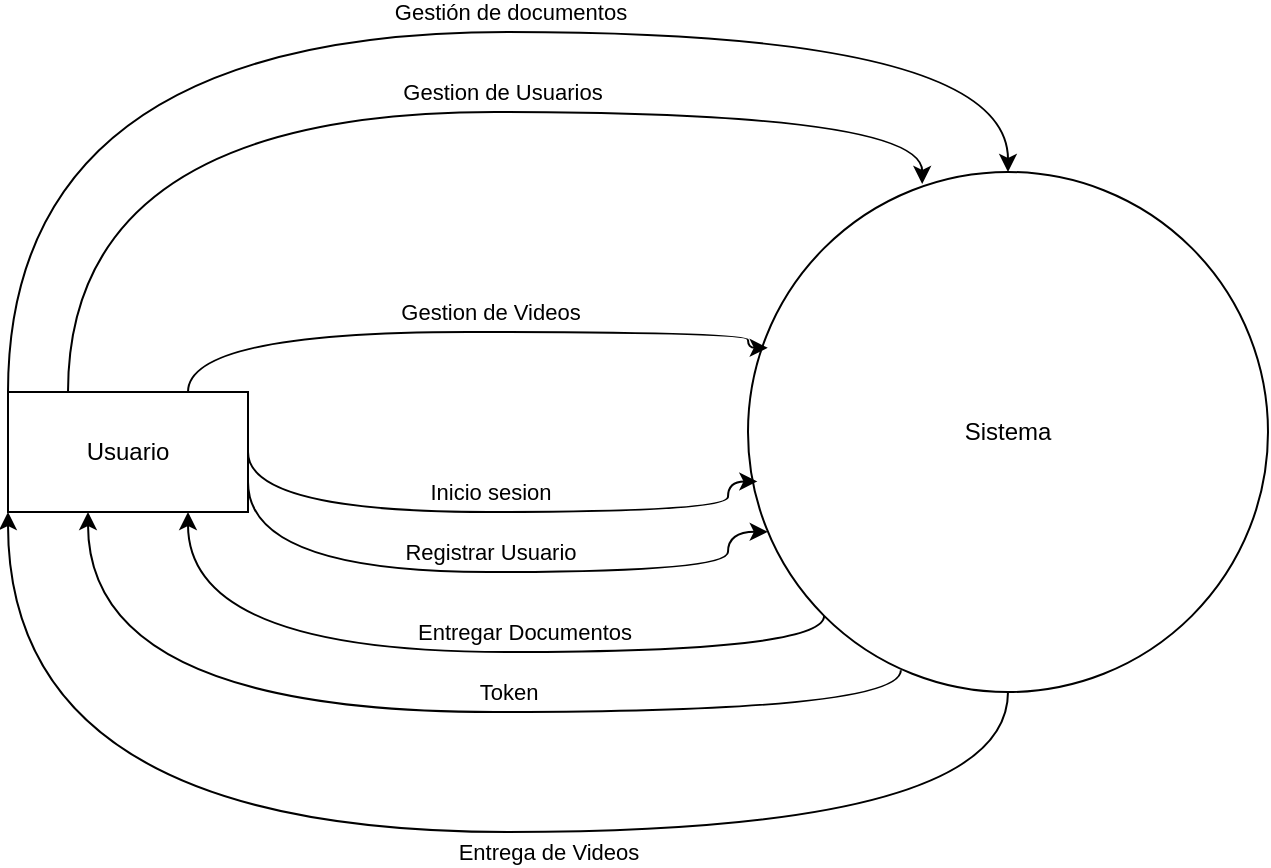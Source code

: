 <mxfile version="23.1.1" type="device" pages="7">
  <diagram id="gfvRpNNqKpEoUPpv6p3L" name="DFD Contexto">
    <mxGraphModel dx="838" dy="438" grid="1" gridSize="10" guides="1" tooltips="1" connect="1" arrows="1" fold="1" page="1" pageScale="1" pageWidth="827" pageHeight="1169" math="0" shadow="0">
      <root>
        <mxCell id="0" />
        <mxCell id="1" parent="0" />
        <mxCell id="VUdHVL7eCYSjOaFZHe9a-21" style="edgeStyle=orthogonalEdgeStyle;rounded=0;orthogonalLoop=1;jettySize=auto;html=1;exitX=0;exitY=1;exitDx=0;exitDy=0;entryX=0.75;entryY=1;entryDx=0;entryDy=0;curved=1;" edge="1" parent="1" source="VUdHVL7eCYSjOaFZHe9a-1" target="VUdHVL7eCYSjOaFZHe9a-2">
          <mxGeometry relative="1" as="geometry">
            <Array as="points">
              <mxPoint x="528" y="350" />
              <mxPoint x="210" y="350" />
            </Array>
          </mxGeometry>
        </mxCell>
        <mxCell id="VUdHVL7eCYSjOaFZHe9a-23" value="Entregar Documentos" style="edgeLabel;html=1;align=center;verticalAlign=middle;resizable=0;points=[];" vertex="1" connectable="0" parent="VUdHVL7eCYSjOaFZHe9a-21">
          <mxGeometry x="-0.173" y="-2" relative="1" as="geometry">
            <mxPoint y="-8" as="offset" />
          </mxGeometry>
        </mxCell>
        <mxCell id="uFGiPKk6KF2XWTelFvUz-1" style="edgeStyle=orthogonalEdgeStyle;rounded=0;orthogonalLoop=1;jettySize=auto;html=1;exitX=0.5;exitY=1;exitDx=0;exitDy=0;entryX=0;entryY=1;entryDx=0;entryDy=0;curved=1;" edge="1" parent="1" source="VUdHVL7eCYSjOaFZHe9a-1" target="VUdHVL7eCYSjOaFZHe9a-2">
          <mxGeometry relative="1" as="geometry">
            <Array as="points">
              <mxPoint x="620" y="440" />
              <mxPoint x="120" y="440" />
            </Array>
          </mxGeometry>
        </mxCell>
        <mxCell id="uFGiPKk6KF2XWTelFvUz-2" value="Entrega de Videos" style="edgeLabel;html=1;align=center;verticalAlign=middle;resizable=0;points=[];" vertex="1" connectable="0" parent="uFGiPKk6KF2XWTelFvUz-1">
          <mxGeometry x="-0.151" y="-1" relative="1" as="geometry">
            <mxPoint x="10" y="11" as="offset" />
          </mxGeometry>
        </mxCell>
        <mxCell id="VUdHVL7eCYSjOaFZHe9a-1" value="Sistema" style="ellipse;whiteSpace=wrap;html=1;aspect=fixed;" vertex="1" parent="1">
          <mxGeometry x="490" y="110" width="260" height="260" as="geometry" />
        </mxCell>
        <mxCell id="VUdHVL7eCYSjOaFZHe9a-7" style="edgeStyle=orthogonalEdgeStyle;rounded=0;orthogonalLoop=1;jettySize=auto;html=1;exitX=0;exitY=0;exitDx=0;exitDy=0;entryX=0.5;entryY=0;entryDx=0;entryDy=0;curved=1;" edge="1" parent="1" source="VUdHVL7eCYSjOaFZHe9a-2" target="VUdHVL7eCYSjOaFZHe9a-1">
          <mxGeometry relative="1" as="geometry">
            <Array as="points">
              <mxPoint x="120" y="40" />
              <mxPoint x="620" y="40" />
            </Array>
          </mxGeometry>
        </mxCell>
        <mxCell id="VUdHVL7eCYSjOaFZHe9a-12" value="Gestión de documentos" style="edgeLabel;html=1;align=center;verticalAlign=middle;resizable=0;points=[];" vertex="1" connectable="0" parent="VUdHVL7eCYSjOaFZHe9a-7">
          <mxGeometry x="0.088" relative="1" as="geometry">
            <mxPoint x="23" y="-10" as="offset" />
          </mxGeometry>
        </mxCell>
        <mxCell id="VUdHVL7eCYSjOaFZHe9a-2" value="Usuario" style="rounded=0;whiteSpace=wrap;html=1;" vertex="1" parent="1">
          <mxGeometry x="120" y="220" width="120" height="60" as="geometry" />
        </mxCell>
        <mxCell id="VUdHVL7eCYSjOaFZHe9a-5" style="edgeStyle=orthogonalEdgeStyle;rounded=0;orthogonalLoop=1;jettySize=auto;html=1;exitX=0.75;exitY=0;exitDx=0;exitDy=0;entryX=0.038;entryY=0.338;entryDx=0;entryDy=0;entryPerimeter=0;curved=1;" edge="1" parent="1" source="VUdHVL7eCYSjOaFZHe9a-2" target="VUdHVL7eCYSjOaFZHe9a-1">
          <mxGeometry relative="1" as="geometry">
            <Array as="points">
              <mxPoint x="210" y="190" />
              <mxPoint x="490" y="190" />
              <mxPoint x="490" y="198" />
            </Array>
          </mxGeometry>
        </mxCell>
        <mxCell id="VUdHVL7eCYSjOaFZHe9a-15" value="Gestion de Videos" style="edgeLabel;html=1;align=center;verticalAlign=middle;resizable=0;points=[];" vertex="1" connectable="0" parent="VUdHVL7eCYSjOaFZHe9a-5">
          <mxGeometry x="0.105" y="-4" relative="1" as="geometry">
            <mxPoint y="-14" as="offset" />
          </mxGeometry>
        </mxCell>
        <mxCell id="VUdHVL7eCYSjOaFZHe9a-6" style="edgeStyle=orthogonalEdgeStyle;rounded=0;orthogonalLoop=1;jettySize=auto;html=1;exitX=0.25;exitY=0;exitDx=0;exitDy=0;entryX=0.335;entryY=0.023;entryDx=0;entryDy=0;entryPerimeter=0;curved=1;" edge="1" parent="1" source="VUdHVL7eCYSjOaFZHe9a-2" target="VUdHVL7eCYSjOaFZHe9a-1">
          <mxGeometry relative="1" as="geometry">
            <Array as="points">
              <mxPoint x="150" y="80" />
              <mxPoint x="577" y="80" />
            </Array>
          </mxGeometry>
        </mxCell>
        <mxCell id="VUdHVL7eCYSjOaFZHe9a-13" value="Gestion de Usuarios" style="edgeLabel;html=1;align=center;verticalAlign=middle;resizable=0;points=[];" vertex="1" connectable="0" parent="VUdHVL7eCYSjOaFZHe9a-6">
          <mxGeometry x="0.184" relative="1" as="geometry">
            <mxPoint y="-10" as="offset" />
          </mxGeometry>
        </mxCell>
        <mxCell id="VUdHVL7eCYSjOaFZHe9a-10" style="edgeStyle=orthogonalEdgeStyle;rounded=0;orthogonalLoop=1;jettySize=auto;html=1;exitX=1;exitY=0.5;exitDx=0;exitDy=0;entryX=0.018;entryY=0.595;entryDx=0;entryDy=0;entryPerimeter=0;curved=1;" edge="1" parent="1" source="VUdHVL7eCYSjOaFZHe9a-2" target="VUdHVL7eCYSjOaFZHe9a-1">
          <mxGeometry relative="1" as="geometry">
            <Array as="points">
              <mxPoint x="240" y="280" />
              <mxPoint x="480" y="280" />
              <mxPoint x="480" y="265" />
            </Array>
          </mxGeometry>
        </mxCell>
        <mxCell id="VUdHVL7eCYSjOaFZHe9a-17" value="Inicio sesion" style="edgeLabel;html=1;align=center;verticalAlign=middle;resizable=0;points=[];" vertex="1" connectable="0" parent="VUdHVL7eCYSjOaFZHe9a-10">
          <mxGeometry x="0.002" y="-3" relative="1" as="geometry">
            <mxPoint y="-13" as="offset" />
          </mxGeometry>
        </mxCell>
        <mxCell id="VUdHVL7eCYSjOaFZHe9a-11" style="edgeStyle=orthogonalEdgeStyle;rounded=0;orthogonalLoop=1;jettySize=auto;html=1;exitX=1;exitY=0.75;exitDx=0;exitDy=0;entryX=0.038;entryY=0.692;entryDx=0;entryDy=0;entryPerimeter=0;curved=1;" edge="1" parent="1" source="VUdHVL7eCYSjOaFZHe9a-2" target="VUdHVL7eCYSjOaFZHe9a-1">
          <mxGeometry relative="1" as="geometry">
            <Array as="points">
              <mxPoint x="240" y="310" />
              <mxPoint x="480" y="310" />
              <mxPoint x="480" y="290" />
            </Array>
          </mxGeometry>
        </mxCell>
        <mxCell id="VUdHVL7eCYSjOaFZHe9a-18" value="Registrar Usuario" style="edgeLabel;html=1;align=center;verticalAlign=middle;resizable=0;points=[];" vertex="1" connectable="0" parent="VUdHVL7eCYSjOaFZHe9a-11">
          <mxGeometry x="0.095" y="2" relative="1" as="geometry">
            <mxPoint x="-12" y="-8" as="offset" />
          </mxGeometry>
        </mxCell>
        <mxCell id="gXGvTUsJRqXRaIwjtMnc-1" style="edgeStyle=orthogonalEdgeStyle;rounded=0;orthogonalLoop=1;jettySize=auto;html=1;entryX=0.294;entryY=0.958;entryDx=0;entryDy=0;entryPerimeter=0;endArrow=none;endFill=0;curved=1;startArrow=classic;startFill=1;" edge="1" parent="1" source="VUdHVL7eCYSjOaFZHe9a-2" target="VUdHVL7eCYSjOaFZHe9a-1">
          <mxGeometry relative="1" as="geometry">
            <Array as="points">
              <mxPoint x="160" y="380" />
              <mxPoint x="566" y="380" />
            </Array>
          </mxGeometry>
        </mxCell>
        <mxCell id="gXGvTUsJRqXRaIwjtMnc-2" value="Token" style="edgeLabel;html=1;align=center;verticalAlign=middle;resizable=0;points=[];" vertex="1" connectable="0" parent="gXGvTUsJRqXRaIwjtMnc-1">
          <mxGeometry x="0.111" relative="1" as="geometry">
            <mxPoint x="17" y="-10" as="offset" />
          </mxGeometry>
        </mxCell>
      </root>
    </mxGraphModel>
  </diagram>
  <diagram name="Nivel 1" id="QsxJCXyQDLO-XXaSl1T5">
    <mxGraphModel dx="880" dy="1629" grid="1" gridSize="10" guides="1" tooltips="1" connect="1" arrows="1" fold="1" page="1" pageScale="1" pageWidth="827" pageHeight="1169" math="0" shadow="0">
      <root>
        <mxCell id="0" />
        <mxCell id="1" parent="0" />
        <mxCell id="-31QiWtkZ-d68Zm3Jk4v-1" value="1&lt;br&gt;Inicio Sesion" style="ellipse;whiteSpace=wrap;html=1;aspect=fixed;" vertex="1" parent="1">
          <mxGeometry x="260" y="-440" width="80" height="80" as="geometry" />
        </mxCell>
        <mxCell id="-31QiWtkZ-d68Zm3Jk4v-2" value="2&lt;br&gt;Registro" style="ellipse;whiteSpace=wrap;html=1;aspect=fixed;" vertex="1" parent="1">
          <mxGeometry x="260" y="-330" width="80" height="80" as="geometry" />
        </mxCell>
        <mxCell id="-31QiWtkZ-d68Zm3Jk4v-5" value="3&lt;br&gt;Gestión de Usuario" style="ellipse;whiteSpace=wrap;html=1;aspect=fixed;" vertex="1" parent="1">
          <mxGeometry x="560" y="-450" width="80" height="80" as="geometry" />
        </mxCell>
        <mxCell id="dy6lu4jCA6GnXcs1gmxg-1" value="4&lt;br&gt;Gestion de Documentos" style="ellipse;whiteSpace=wrap;html=1;aspect=fixed;" vertex="1" parent="1">
          <mxGeometry x="560" y="-340" width="80" height="80" as="geometry" />
        </mxCell>
        <mxCell id="dy6lu4jCA6GnXcs1gmxg-2" value="5&lt;br&gt;Gestión de Videos" style="ellipse;whiteSpace=wrap;html=1;aspect=fixed;" vertex="1" parent="1">
          <mxGeometry x="560" y="-220" width="80" height="80" as="geometry" />
        </mxCell>
        <mxCell id="kbTgPALm01EQsmsyO1KB-2" value="" style="endArrow=classic;html=1;rounded=0;" edge="1" parent="1">
          <mxGeometry width="50" height="50" relative="1" as="geometry">
            <mxPoint x="480" y="-410" as="sourcePoint" />
            <mxPoint x="560" y="-410" as="targetPoint" />
          </mxGeometry>
        </mxCell>
        <mxCell id="YszfrF7lHmZT1SVEbmhe-4" value="Token" style="edgeLabel;html=1;align=center;verticalAlign=middle;resizable=0;points=[];" vertex="1" connectable="0" parent="kbTgPALm01EQsmsyO1KB-2">
          <mxGeometry x="-0.425" relative="1" as="geometry">
            <mxPoint x="17" y="-10" as="offset" />
          </mxGeometry>
        </mxCell>
        <mxCell id="1bizFWe_RQqN-boknyeH-1" value="" style="endArrow=classic;html=1;rounded=0;" edge="1" parent="1">
          <mxGeometry width="50" height="50" relative="1" as="geometry">
            <mxPoint x="180" y="-400.5" as="sourcePoint" />
            <mxPoint x="260" y="-400.5" as="targetPoint" />
          </mxGeometry>
        </mxCell>
        <mxCell id="YszfrF7lHmZT1SVEbmhe-1" value="Credenciales" style="edgeLabel;html=1;align=center;verticalAlign=middle;resizable=0;points=[];" vertex="1" connectable="0" parent="1bizFWe_RQqN-boknyeH-1">
          <mxGeometry x="-0.35" y="-4" relative="1" as="geometry">
            <mxPoint x="14" y="-13" as="offset" />
          </mxGeometry>
        </mxCell>
        <mxCell id="1bizFWe_RQqN-boknyeH-2" value="" style="endArrow=classic;html=1;rounded=0;" edge="1" parent="1">
          <mxGeometry width="50" height="50" relative="1" as="geometry">
            <mxPoint x="180" y="-290.5" as="sourcePoint" />
            <mxPoint x="260" y="-290.5" as="targetPoint" />
          </mxGeometry>
        </mxCell>
        <mxCell id="YszfrF7lHmZT1SVEbmhe-3" value="Token" style="edgeLabel;html=1;align=center;verticalAlign=middle;resizable=0;points=[];" vertex="1" connectable="0" parent="1bizFWe_RQqN-boknyeH-2">
          <mxGeometry x="-0.15" y="-4" relative="1" as="geometry">
            <mxPoint x="6" y="-13" as="offset" />
          </mxGeometry>
        </mxCell>
        <mxCell id="1bizFWe_RQqN-boknyeH-3" value="" style="endArrow=classic;html=1;rounded=0;" edge="1" parent="1">
          <mxGeometry width="50" height="50" relative="1" as="geometry">
            <mxPoint x="340" y="-400.5" as="sourcePoint" />
            <mxPoint x="420" y="-400.5" as="targetPoint" />
          </mxGeometry>
        </mxCell>
        <mxCell id="YszfrF7lHmZT1SVEbmhe-2" value="Token" style="edgeLabel;html=1;align=center;verticalAlign=middle;resizable=0;points=[];" vertex="1" connectable="0" parent="1bizFWe_RQqN-boknyeH-3">
          <mxGeometry x="-0.025" y="4" relative="1" as="geometry">
            <mxPoint x="-9" y="-5" as="offset" />
          </mxGeometry>
        </mxCell>
        <mxCell id="1bizFWe_RQqN-boknyeH-4" value="" style="endArrow=classic;html=1;rounded=0;" edge="1" parent="1">
          <mxGeometry width="50" height="50" relative="1" as="geometry">
            <mxPoint x="640" y="-180.5" as="sourcePoint" />
            <mxPoint x="720" y="-180.5" as="targetPoint" />
          </mxGeometry>
        </mxCell>
        <mxCell id="k6pGlpwKPokE3DVFMuzr-4" value="Video" style="edgeLabel;html=1;align=center;verticalAlign=middle;resizable=0;points=[];" vertex="1" connectable="0" parent="1bizFWe_RQqN-boknyeH-4">
          <mxGeometry x="-0.025" y="3" relative="1" as="geometry">
            <mxPoint y="-6" as="offset" />
          </mxGeometry>
        </mxCell>
        <mxCell id="1bizFWe_RQqN-boknyeH-5" value="" style="endArrow=classic;html=1;rounded=0;" edge="1" parent="1">
          <mxGeometry width="50" height="50" relative="1" as="geometry">
            <mxPoint x="480" y="-300.5" as="sourcePoint" />
            <mxPoint x="560" y="-300.5" as="targetPoint" />
          </mxGeometry>
        </mxCell>
        <mxCell id="k6pGlpwKPokE3DVFMuzr-2" value="Token" style="edgeLabel;html=1;align=center;verticalAlign=middle;resizable=0;points=[];" vertex="1" connectable="0" parent="1bizFWe_RQqN-boknyeH-5">
          <mxGeometry x="-0.05" y="1" relative="1" as="geometry">
            <mxPoint x="12" y="-8" as="offset" />
          </mxGeometry>
        </mxCell>
        <mxCell id="1bizFWe_RQqN-boknyeH-6" value="" style="endArrow=classic;html=1;rounded=0;" edge="1" parent="1">
          <mxGeometry width="50" height="50" relative="1" as="geometry">
            <mxPoint x="640" y="-300.5" as="sourcePoint" />
            <mxPoint x="720" y="-300.5" as="targetPoint" />
          </mxGeometry>
        </mxCell>
        <mxCell id="k6pGlpwKPokE3DVFMuzr-1" value="Documento" style="edgeLabel;html=1;align=center;verticalAlign=middle;resizable=0;points=[];" vertex="1" connectable="0" parent="1bizFWe_RQqN-boknyeH-6">
          <mxGeometry x="0.075" y="2" relative="1" as="geometry">
            <mxPoint x="-13" y="-7" as="offset" />
          </mxGeometry>
        </mxCell>
        <mxCell id="1bizFWe_RQqN-boknyeH-7" value="" style="endArrow=classic;html=1;rounded=0;" edge="1" parent="1">
          <mxGeometry width="50" height="50" relative="1" as="geometry">
            <mxPoint x="480" y="-180.5" as="sourcePoint" />
            <mxPoint x="560" y="-180.5" as="targetPoint" />
          </mxGeometry>
        </mxCell>
        <mxCell id="k6pGlpwKPokE3DVFMuzr-3" value="Token" style="edgeLabel;html=1;align=center;verticalAlign=middle;resizable=0;points=[];" vertex="1" connectable="0" parent="1bizFWe_RQqN-boknyeH-7">
          <mxGeometry x="-0.025" y="-4" relative="1" as="geometry">
            <mxPoint y="-13" as="offset" />
          </mxGeometry>
        </mxCell>
      </root>
    </mxGraphModel>
  </diagram>
  <diagram id="vq0rlo-3QMxyem2iNrEH" name="Nivel 2 Inicio de sesion">
    <mxGraphModel dx="880" dy="460" grid="1" gridSize="10" guides="1" tooltips="1" connect="1" arrows="1" fold="1" page="1" pageScale="1" pageWidth="827" pageHeight="1169" math="0" shadow="0">
      <root>
        <mxCell id="0" />
        <mxCell id="1" parent="0" />
        <mxCell id="4oKLL1NqWJiivFE0fkYg-4" style="edgeStyle=entityRelationEdgeStyle;rounded=0;orthogonalLoop=1;jettySize=auto;html=1;exitX=1;exitY=0.5;exitDx=0;exitDy=0;" edge="1" parent="1" source="4oKLL1NqWJiivFE0fkYg-1" target="4oKLL1NqWJiivFE0fkYg-2">
          <mxGeometry relative="1" as="geometry" />
        </mxCell>
        <mxCell id="qNQ-7Bjq-Vl5UrtKh8L8-3" value="Credenciales" style="edgeLabel;html=1;align=center;verticalAlign=middle;resizable=0;points=[];" vertex="1" connectable="0" parent="4oKLL1NqWJiivFE0fkYg-4">
          <mxGeometry x="-0.057" y="-2" relative="1" as="geometry">
            <mxPoint x="4" y="-12" as="offset" />
          </mxGeometry>
        </mxCell>
        <mxCell id="qNQ-7Bjq-Vl5UrtKh8L8-1" style="edgeStyle=orthogonalEdgeStyle;rounded=0;orthogonalLoop=1;jettySize=auto;html=1;exitX=0;exitY=0.5;exitDx=0;exitDy=0;curved=1;startArrow=classic;startFill=1;endArrow=none;endFill=0;" edge="1" parent="1" source="4oKLL1NqWJiivFE0fkYg-1">
          <mxGeometry relative="1" as="geometry">
            <mxPoint x="40" y="130" as="targetPoint" />
          </mxGeometry>
        </mxCell>
        <mxCell id="qNQ-7Bjq-Vl5UrtKh8L8-2" value="Credenciales" style="edgeLabel;html=1;align=center;verticalAlign=middle;resizable=0;points=[];" vertex="1" connectable="0" parent="qNQ-7Bjq-Vl5UrtKh8L8-1">
          <mxGeometry x="-0.24" y="-6" relative="1" as="geometry">
            <mxPoint x="-7" y="16" as="offset" />
          </mxGeometry>
        </mxCell>
        <mxCell id="4oKLL1NqWJiivFE0fkYg-1" value="1.1&lt;br&gt;Validación de datos" style="ellipse;whiteSpace=wrap;html=1;aspect=fixed;" vertex="1" parent="1">
          <mxGeometry x="130" y="140" width="80" height="80" as="geometry" />
        </mxCell>
        <mxCell id="4oKLL1NqWJiivFE0fkYg-7" style="edgeStyle=orthogonalEdgeStyle;rounded=0;orthogonalLoop=1;jettySize=auto;html=1;exitX=1;exitY=0.5;exitDx=0;exitDy=0;" edge="1" parent="1" source="4oKLL1NqWJiivFE0fkYg-2" target="4oKLL1NqWJiivFE0fkYg-3">
          <mxGeometry relative="1" as="geometry" />
        </mxCell>
        <mxCell id="Ijn_JZbvdXBf6zitRrvQ-1" value="Usuario" style="edgeLabel;html=1;align=center;verticalAlign=middle;resizable=0;points=[];" vertex="1" connectable="0" parent="4oKLL1NqWJiivFE0fkYg-7">
          <mxGeometry x="0.14" y="-1" relative="1" as="geometry">
            <mxPoint x="-17" y="-11" as="offset" />
          </mxGeometry>
        </mxCell>
        <mxCell id="4oKLL1NqWJiivFE0fkYg-2" value="1.2&lt;br&gt;Se valida Usuario" style="ellipse;whiteSpace=wrap;html=1;aspect=fixed;" vertex="1" parent="1">
          <mxGeometry x="350" y="140" width="80" height="80" as="geometry" />
        </mxCell>
        <mxCell id="4oKLL1NqWJiivFE0fkYg-8" style="edgeStyle=orthogonalEdgeStyle;rounded=0;orthogonalLoop=1;jettySize=auto;html=1;exitX=1;exitY=0.5;exitDx=0;exitDy=0;curved=1;" edge="1" parent="1" source="4oKLL1NqWJiivFE0fkYg-3">
          <mxGeometry relative="1" as="geometry">
            <mxPoint x="740" y="40" as="targetPoint" />
          </mxGeometry>
        </mxCell>
        <mxCell id="qNQ-7Bjq-Vl5UrtKh8L8-5" value="Token" style="edgeLabel;html=1;align=center;verticalAlign=middle;resizable=0;points=[];" vertex="1" connectable="0" parent="4oKLL1NqWJiivFE0fkYg-8">
          <mxGeometry x="-0.335" y="28" relative="1" as="geometry">
            <mxPoint x="-10" y="-12" as="offset" />
          </mxGeometry>
        </mxCell>
        <mxCell id="4oKLL1NqWJiivFE0fkYg-3" value="1.3&lt;br&gt;Se crea Token" style="ellipse;whiteSpace=wrap;html=1;aspect=fixed;" vertex="1" parent="1">
          <mxGeometry x="530" y="140" width="80" height="80" as="geometry" />
        </mxCell>
        <mxCell id="4oKLL1NqWJiivFE0fkYg-6" style="edgeStyle=orthogonalEdgeStyle;rounded=0;orthogonalLoop=1;jettySize=auto;html=1;exitX=0.5;exitY=0;exitDx=0;exitDy=0;entryX=0.5;entryY=1;entryDx=0;entryDy=0;" edge="1" parent="1" source="4oKLL1NqWJiivFE0fkYg-5" target="4oKLL1NqWJiivFE0fkYg-2">
          <mxGeometry relative="1" as="geometry" />
        </mxCell>
        <mxCell id="qNQ-7Bjq-Vl5UrtKh8L8-4" value="Usuario" style="edgeLabel;html=1;align=center;verticalAlign=middle;resizable=0;points=[];" vertex="1" connectable="0" parent="4oKLL1NqWJiivFE0fkYg-6">
          <mxGeometry x="-0.283" y="-5" relative="1" as="geometry">
            <mxPoint x="-25" as="offset" />
          </mxGeometry>
        </mxCell>
        <mxCell id="4oKLL1NqWJiivFE0fkYg-5" value="Usuarios" style="shape=partialRectangle;whiteSpace=wrap;html=1;left=0;right=0;fillColor=none;" vertex="1" parent="1">
          <mxGeometry x="330" y="340" width="120" height="60" as="geometry" />
        </mxCell>
      </root>
    </mxGraphModel>
  </diagram>
  <diagram id="RqNsHYBxlF1tR5Z5aBbs" name="Nivel 2 Registro">
    <mxGraphModel dx="880" dy="460" grid="1" gridSize="10" guides="1" tooltips="1" connect="1" arrows="1" fold="1" page="1" pageScale="1" pageWidth="827" pageHeight="1169" math="0" shadow="0">
      <root>
        <mxCell id="0" />
        <mxCell id="1" parent="0" />
        <mxCell id="Kx2I6GooXPeIGvlHRR9i-5" style="edgeStyle=orthogonalEdgeStyle;rounded=0;orthogonalLoop=1;jettySize=auto;html=1;exitX=1;exitY=0.5;exitDx=0;exitDy=0;" edge="1" parent="1" source="Kx2I6GooXPeIGvlHRR9i-1" target="Kx2I6GooXPeIGvlHRR9i-3">
          <mxGeometry relative="1" as="geometry" />
        </mxCell>
        <mxCell id="Yiab5TfhHiY9-Q4foFZy-2" value="Token" style="edgeLabel;html=1;align=center;verticalAlign=middle;resizable=0;points=[];" vertex="1" connectable="0" parent="Kx2I6GooXPeIGvlHRR9i-5">
          <mxGeometry y="-1" relative="1" as="geometry">
            <mxPoint x="-15" y="-11" as="offset" />
          </mxGeometry>
        </mxCell>
        <mxCell id="XZcLSmgChjhqy7gpH03o-1" style="edgeStyle=orthogonalEdgeStyle;rounded=0;orthogonalLoop=1;jettySize=auto;html=1;exitX=0;exitY=0.5;exitDx=0;exitDy=0;startArrow=classic;startFill=1;endArrow=none;endFill=0;curved=1;" edge="1" parent="1" source="Kx2I6GooXPeIGvlHRR9i-1">
          <mxGeometry relative="1" as="geometry">
            <mxPoint x="40" y="120" as="targetPoint" />
          </mxGeometry>
        </mxCell>
        <mxCell id="Yiab5TfhHiY9-Q4foFZy-1" value="Token" style="edgeLabel;html=1;align=center;verticalAlign=middle;resizable=0;points=[];" vertex="1" connectable="0" parent="XZcLSmgChjhqy7gpH03o-1">
          <mxGeometry x="-0.297" y="-14" relative="1" as="geometry">
            <mxPoint x="9" y="-16" as="offset" />
          </mxGeometry>
        </mxCell>
        <mxCell id="Kx2I6GooXPeIGvlHRR9i-1" value="2.1&lt;br&gt;&amp;nbsp;comprobación Permisos" style="ellipse;whiteSpace=wrap;html=1;aspect=fixed;" vertex="1" parent="1">
          <mxGeometry x="110" y="150" width="80" height="80" as="geometry" />
        </mxCell>
        <mxCell id="4jgfl0PbbkYhSSiF_1Yz-5" style="edgeStyle=orthogonalEdgeStyle;rounded=0;orthogonalLoop=1;jettySize=auto;html=1;exitX=0.5;exitY=1;exitDx=0;exitDy=0;" edge="1" parent="1" source="Kx2I6GooXPeIGvlHRR9i-2" target="4jgfl0PbbkYhSSiF_1Yz-3">
          <mxGeometry relative="1" as="geometry" />
        </mxCell>
        <mxCell id="Kx2I6GooXPeIGvlHRR9i-2" value="2.3&lt;br&gt;Guarda&lt;br&gt;en BD" style="ellipse;whiteSpace=wrap;html=1;aspect=fixed;" vertex="1" parent="1">
          <mxGeometry x="530" y="150" width="80" height="80" as="geometry" />
        </mxCell>
        <mxCell id="4jgfl0PbbkYhSSiF_1Yz-1" style="edgeStyle=orthogonalEdgeStyle;rounded=0;orthogonalLoop=1;jettySize=auto;html=1;exitX=1;exitY=0.5;exitDx=0;exitDy=0;" edge="1" parent="1" source="Kx2I6GooXPeIGvlHRR9i-3" target="Kx2I6GooXPeIGvlHRR9i-2">
          <mxGeometry relative="1" as="geometry">
            <mxPoint x="460" y="190" as="sourcePoint" />
          </mxGeometry>
        </mxCell>
        <mxCell id="yZTKOtdpPZBzVQSR2itm-1" value="Nuevo Usuario" style="edgeLabel;html=1;align=center;verticalAlign=middle;resizable=0;points=[];" vertex="1" connectable="0" parent="4jgfl0PbbkYhSSiF_1Yz-1">
          <mxGeometry x="-0.171" y="2" relative="1" as="geometry">
            <mxPoint x="88" y="102" as="offset" />
          </mxGeometry>
        </mxCell>
        <mxCell id="Kx2I6GooXPeIGvlHRR9i-3" value="2.2&lt;br&gt;ingreso de datos validos" style="ellipse;whiteSpace=wrap;html=1;aspect=fixed;" vertex="1" parent="1">
          <mxGeometry x="300" y="150" width="80" height="80" as="geometry" />
        </mxCell>
        <mxCell id="4jgfl0PbbkYhSSiF_1Yz-3" value="Usuarios" style="shape=partialRectangle;whiteSpace=wrap;html=1;left=0;right=0;fillColor=none;" vertex="1" parent="1">
          <mxGeometry x="510" y="350" width="120" height="60" as="geometry" />
        </mxCell>
        <mxCell id="yZTKOtdpPZBzVQSR2itm-2" value="Nuevo Usuario" style="edgeLabel;html=1;align=center;verticalAlign=middle;resizable=0;points=[];" vertex="1" connectable="0" parent="1">
          <mxGeometry x="452" y="180" as="geometry" />
        </mxCell>
      </root>
    </mxGraphModel>
  </diagram>
  <diagram id="OiPS37eXlkEL4v7zCGdh" name="Nivel 2 Gestión de usuarios">
    <mxGraphModel dx="880" dy="460" grid="1" gridSize="10" guides="1" tooltips="1" connect="1" arrows="1" fold="1" page="1" pageScale="1" pageWidth="827" pageHeight="1169" math="0" shadow="0">
      <root>
        <mxCell id="0" />
        <mxCell id="1" parent="0" />
        <mxCell id="C9cERzfnm4dXFmix2cZz-1" style="edgeStyle=orthogonalEdgeStyle;rounded=0;orthogonalLoop=1;jettySize=auto;html=1;exitX=0.75;exitY=1;exitDx=0;exitDy=0;entryX=1;entryY=0.5;entryDx=0;entryDy=0;curved=1;" edge="1" parent="1" source="S3pWAqsm1U3a6MTpRphp-1" target="m0fYZ5XPsf5S1JDH53l2-1">
          <mxGeometry relative="1" as="geometry" />
        </mxCell>
        <mxCell id="S3pWAqsm1U3a6MTpRphp-1" value="Usuarios" style="shape=partialRectangle;whiteSpace=wrap;html=1;left=0;right=0;fillColor=none;" vertex="1" parent="1">
          <mxGeometry x="500" y="440" width="120" height="60" as="geometry" />
        </mxCell>
        <mxCell id="lEV_BgfqwqKX4sskY8c--4" style="edgeStyle=orthogonalEdgeStyle;rounded=0;orthogonalLoop=1;jettySize=auto;html=1;exitX=0.5;exitY=1;exitDx=0;exitDy=0;entryX=0.25;entryY=1;entryDx=0;entryDy=0;curved=1;" edge="1" parent="1" source="S3pWAqsm1U3a6MTpRphp-2" target="S3pWAqsm1U3a6MTpRphp-1">
          <mxGeometry relative="1" as="geometry" />
        </mxCell>
        <mxCell id="WqeCqCoTtkQVRmWdIVw4-3" value="Usuario Eliminado" style="edgeLabel;html=1;align=center;verticalAlign=middle;resizable=0;points=[];" vertex="1" connectable="0" parent="lEV_BgfqwqKX4sskY8c--4">
          <mxGeometry x="-0.117" y="-3" relative="1" as="geometry">
            <mxPoint x="-19" y="7" as="offset" />
          </mxGeometry>
        </mxCell>
        <mxCell id="S3pWAqsm1U3a6MTpRphp-2" value="3.3&lt;br&gt;Eliminar&lt;br&gt;Usuario" style="ellipse;whiteSpace=wrap;html=1;aspect=fixed;" vertex="1" parent="1">
          <mxGeometry x="320" y="510" width="80" height="80" as="geometry" />
        </mxCell>
        <mxCell id="lEV_BgfqwqKX4sskY8c--1" style="edgeStyle=orthogonalEdgeStyle;rounded=0;orthogonalLoop=1;jettySize=auto;html=1;exitX=1;exitY=0.5;exitDx=0;exitDy=0;entryX=0.75;entryY=0;entryDx=0;entryDy=0;curved=1;" edge="1" parent="1" source="S3pWAqsm1U3a6MTpRphp-3" target="S3pWAqsm1U3a6MTpRphp-1">
          <mxGeometry relative="1" as="geometry" />
        </mxCell>
        <mxCell id="WqeCqCoTtkQVRmWdIVw4-2" value="Usuario modificado" style="edgeLabel;html=1;align=center;verticalAlign=middle;resizable=0;points=[];" vertex="1" connectable="0" parent="lEV_BgfqwqKX4sskY8c--1">
          <mxGeometry x="-0.473" y="1" relative="1" as="geometry">
            <mxPoint x="22" y="-9" as="offset" />
          </mxGeometry>
        </mxCell>
        <mxCell id="S3pWAqsm1U3a6MTpRphp-3" value="3.2&lt;br&gt;Modificar Rol" style="ellipse;whiteSpace=wrap;html=1;aspect=fixed;" vertex="1" parent="1">
          <mxGeometry x="320" y="370" width="80" height="80" as="geometry" />
        </mxCell>
        <mxCell id="Lz0LcNp2vYWoGqb_X0fr-1" style="edgeStyle=orthogonalEdgeStyle;rounded=0;orthogonalLoop=1;jettySize=auto;html=1;exitX=0;exitY=0.5;exitDx=0;exitDy=0;curved=1;startArrow=classic;startFill=1;endArrow=none;endFill=0;" edge="1" parent="1" source="m0fYZ5XPsf5S1JDH53l2-1">
          <mxGeometry relative="1" as="geometry">
            <mxPoint x="60" y="420" as="targetPoint" />
          </mxGeometry>
        </mxCell>
        <mxCell id="lEV_BgfqwqKX4sskY8c--5" value="Token" style="edgeLabel;html=1;align=center;verticalAlign=middle;resizable=0;points=[];" vertex="1" connectable="0" parent="Lz0LcNp2vYWoGqb_X0fr-1">
          <mxGeometry x="0.159" y="-13" relative="1" as="geometry">
            <mxPoint x="17" y="-8" as="offset" />
          </mxGeometry>
        </mxCell>
        <mxCell id="Lz0LcNp2vYWoGqb_X0fr-2" style="edgeStyle=orthogonalEdgeStyle;rounded=0;orthogonalLoop=1;jettySize=auto;html=1;exitX=1;exitY=0.5;exitDx=0;exitDy=0;entryX=0;entryY=0.5;entryDx=0;entryDy=0;curved=1;" edge="1" parent="1" source="S3pWAqsm1U3a6MTpRphp-4" target="S3pWAqsm1U3a6MTpRphp-3">
          <mxGeometry relative="1" as="geometry" />
        </mxCell>
        <mxCell id="Lz0LcNp2vYWoGqb_X0fr-3" style="edgeStyle=orthogonalEdgeStyle;rounded=0;orthogonalLoop=1;jettySize=auto;html=1;exitX=1;exitY=0.5;exitDx=0;exitDy=0;entryX=0;entryY=0.5;entryDx=0;entryDy=0;" edge="1" parent="1" source="S3pWAqsm1U3a6MTpRphp-4" target="S3pWAqsm1U3a6MTpRphp-2">
          <mxGeometry relative="1" as="geometry" />
        </mxCell>
        <mxCell id="m0fYZ5XPsf5S1JDH53l2-4" value="Usuario" style="edgeLabel;html=1;align=center;verticalAlign=middle;resizable=0;points=[];" vertex="1" connectable="0" parent="Lz0LcNp2vYWoGqb_X0fr-3">
          <mxGeometry x="0.16" relative="1" as="geometry">
            <mxPoint x="-38" as="offset" />
          </mxGeometry>
        </mxCell>
        <mxCell id="S3pWAqsm1U3a6MTpRphp-4" value="3.1&lt;br&gt;Mostrar Opciones" style="ellipse;whiteSpace=wrap;html=1;aspect=fixed;" vertex="1" parent="1">
          <mxGeometry x="140" y="510" width="80" height="80" as="geometry" />
        </mxCell>
        <mxCell id="m0fYZ5XPsf5S1JDH53l2-2" style="edgeStyle=orthogonalEdgeStyle;rounded=0;orthogonalLoop=1;jettySize=auto;html=1;exitX=0.5;exitY=0;exitDx=0;exitDy=0;entryX=0.5;entryY=1;entryDx=0;entryDy=0;" edge="1" parent="1" source="m0fYZ5XPsf5S1JDH53l2-1" target="S3pWAqsm1U3a6MTpRphp-4">
          <mxGeometry relative="1" as="geometry" />
        </mxCell>
        <mxCell id="m0fYZ5XPsf5S1JDH53l2-3" value="Usuario" style="edgeLabel;html=1;align=center;verticalAlign=middle;resizable=0;points=[];" vertex="1" connectable="0" parent="m0fYZ5XPsf5S1JDH53l2-2">
          <mxGeometry x="0.044" relative="1" as="geometry">
            <mxPoint x="30" as="offset" />
          </mxGeometry>
        </mxCell>
        <mxCell id="m0fYZ5XPsf5S1JDH53l2-1" value="3.4&lt;br&gt;Busqueda de&lt;br&gt;Usuario" style="ellipse;whiteSpace=wrap;html=1;aspect=fixed;" vertex="1" parent="1">
          <mxGeometry x="140" y="680" width="80" height="80" as="geometry" />
        </mxCell>
      </root>
    </mxGraphModel>
  </diagram>
  <diagram id="zTJ9e8DeTp6ToQnVxrlE" name="Nivel 2 Gestion Documentos">
    <mxGraphModel dx="1035" dy="541" grid="1" gridSize="10" guides="1" tooltips="1" connect="1" arrows="1" fold="1" page="1" pageScale="1" pageWidth="827" pageHeight="1169" math="0" shadow="0">
      <root>
        <mxCell id="0" />
        <mxCell id="1" parent="0" />
        <mxCell id="rmsNId5fKC1Yo-fas879-1" value="4.3&lt;br&gt;Eliminar Documento" style="ellipse;whiteSpace=wrap;html=1;aspect=fixed;" vertex="1" parent="1">
          <mxGeometry x="370" y="200" width="80" height="80" as="geometry" />
        </mxCell>
        <mxCell id="u_kj4ZZm3Avy1lC42KHq-8" style="edgeStyle=orthogonalEdgeStyle;rounded=0;orthogonalLoop=1;jettySize=auto;html=1;exitX=0.5;exitY=1;exitDx=0;exitDy=0;curved=1;" edge="1" parent="1" source="rmsNId5fKC1Yo-fas879-2">
          <mxGeometry relative="1" as="geometry">
            <mxPoint x="740" y="320" as="targetPoint" />
          </mxGeometry>
        </mxCell>
        <mxCell id="rmsNId5fKC1Yo-fas879-2" value="4.4&lt;br&gt;Descargar Documento" style="ellipse;whiteSpace=wrap;html=1;aspect=fixed;" vertex="1" parent="1">
          <mxGeometry x="374" y="360" width="80" height="80" as="geometry" />
        </mxCell>
        <mxCell id="u_kj4ZZm3Avy1lC42KHq-5" style="edgeStyle=orthogonalEdgeStyle;rounded=0;orthogonalLoop=1;jettySize=auto;html=1;exitX=1;exitY=0.5;exitDx=0;exitDy=0;entryX=0.5;entryY=0;entryDx=0;entryDy=0;curved=1;" edge="1" parent="1" source="rmsNId5fKC1Yo-fas879-3" target="u_kj4ZZm3Avy1lC42KHq-4">
          <mxGeometry relative="1" as="geometry" />
        </mxCell>
        <mxCell id="M8czMafrUJfo8ScJFQbr-3" value="Documento" style="edgeLabel;html=1;align=center;verticalAlign=middle;resizable=0;points=[];" vertex="1" connectable="0" parent="u_kj4ZZm3Avy1lC42KHq-5">
          <mxGeometry x="-0.252" y="-23" relative="1" as="geometry">
            <mxPoint x="9" y="-13" as="offset" />
          </mxGeometry>
        </mxCell>
        <mxCell id="rmsNId5fKC1Yo-fas879-3" value="4.2&lt;br&gt;Subir Documento" style="ellipse;whiteSpace=wrap;html=1;aspect=fixed;" vertex="1" parent="1">
          <mxGeometry x="374" y="40" width="80" height="80" as="geometry" />
        </mxCell>
        <mxCell id="u_kj4ZZm3Avy1lC42KHq-1" style="edgeStyle=orthogonalEdgeStyle;rounded=0;orthogonalLoop=1;jettySize=auto;html=1;exitX=1;exitY=0.5;exitDx=0;exitDy=0;entryX=0.5;entryY=0;entryDx=0;entryDy=0;curved=1;" edge="1" parent="1" source="rmsNId5fKC1Yo-fas879-4" target="ec9Srrpacm3mTvsvDDo2-1">
          <mxGeometry relative="1" as="geometry" />
        </mxCell>
        <mxCell id="q1ei6UWKm4drRCClhFqQ-1" value="Palabras clave" style="edgeLabel;html=1;align=center;verticalAlign=middle;resizable=0;points=[];" vertex="1" connectable="0" parent="u_kj4ZZm3Avy1lC42KHq-1">
          <mxGeometry x="-0.043" y="1" relative="1" as="geometry">
            <mxPoint x="-51" y="19" as="offset" />
          </mxGeometry>
        </mxCell>
        <mxCell id="u_kj4ZZm3Avy1lC42KHq-2" style="edgeStyle=orthogonalEdgeStyle;rounded=0;orthogonalLoop=1;jettySize=auto;html=1;exitX=1;exitY=0.5;exitDx=0;exitDy=0;curved=1;" edge="1" parent="1" source="ec9Srrpacm3mTvsvDDo2-1" target="rmsNId5fKC1Yo-fas879-1">
          <mxGeometry relative="1" as="geometry">
            <Array as="points">
              <mxPoint x="310" y="410" />
              <mxPoint x="310" y="240" />
            </Array>
          </mxGeometry>
        </mxCell>
        <mxCell id="u_kj4ZZm3Avy1lC42KHq-3" style="edgeStyle=orthogonalEdgeStyle;rounded=0;orthogonalLoop=1;jettySize=auto;html=1;exitX=1;exitY=0.5;exitDx=0;exitDy=0;entryX=0;entryY=0.5;entryDx=0;entryDy=0;curved=1;" edge="1" parent="1" source="rmsNId5fKC1Yo-fas879-4" target="rmsNId5fKC1Yo-fas879-3">
          <mxGeometry relative="1" as="geometry" />
        </mxCell>
        <mxCell id="M8czMafrUJfo8ScJFQbr-2" value="Token" style="edgeLabel;html=1;align=center;verticalAlign=middle;resizable=0;points=[];" vertex="1" connectable="0" parent="u_kj4ZZm3Avy1lC42KHq-3">
          <mxGeometry x="0.076" y="-2" relative="1" as="geometry">
            <mxPoint x="-69" y="82" as="offset" />
          </mxGeometry>
        </mxCell>
        <mxCell id="u_kj4ZZm3Avy1lC42KHq-9" style="edgeStyle=orthogonalEdgeStyle;rounded=0;orthogonalLoop=1;jettySize=auto;html=1;exitX=0;exitY=0.5;exitDx=0;exitDy=0;startArrow=classic;startFill=1;endArrow=none;endFill=0;curved=1;" edge="1" parent="1" source="rmsNId5fKC1Yo-fas879-4">
          <mxGeometry relative="1" as="geometry">
            <mxPoint x="30" y="170" as="targetPoint" />
          </mxGeometry>
        </mxCell>
        <mxCell id="M8czMafrUJfo8ScJFQbr-1" value="Token" style="edgeLabel;html=1;align=center;verticalAlign=middle;resizable=0;points=[];" vertex="1" connectable="0" parent="u_kj4ZZm3Avy1lC42KHq-9">
          <mxGeometry x="-0.32" y="-7" relative="1" as="geometry">
            <mxPoint x="1" y="-13" as="offset" />
          </mxGeometry>
        </mxCell>
        <mxCell id="rmsNId5fKC1Yo-fas879-4" value="4.1&lt;br&gt;Mostrar opciones" style="ellipse;whiteSpace=wrap;html=1;aspect=fixed;" vertex="1" parent="1">
          <mxGeometry x="140" y="200" width="80" height="80" as="geometry" />
        </mxCell>
        <mxCell id="u_kj4ZZm3Avy1lC42KHq-7" style="edgeStyle=orthogonalEdgeStyle;rounded=0;orthogonalLoop=1;jettySize=auto;html=1;exitX=0.5;exitY=1;exitDx=0;exitDy=0;entryX=1;entryY=0.5;entryDx=0;entryDy=0;curved=1;" edge="1" parent="1" source="u_kj4ZZm3Avy1lC42KHq-4" target="rmsNId5fKC1Yo-fas879-2">
          <mxGeometry relative="1" as="geometry" />
        </mxCell>
        <mxCell id="u_kj4ZZm3Avy1lC42KHq-4" value="Documentos" style="shape=partialRectangle;whiteSpace=wrap;html=1;left=0;right=0;fillColor=none;" vertex="1" parent="1">
          <mxGeometry x="550" y="210" width="120" height="60" as="geometry" />
        </mxCell>
        <mxCell id="u_kj4ZZm3Avy1lC42KHq-6" style="edgeStyle=orthogonalEdgeStyle;rounded=0;orthogonalLoop=1;jettySize=auto;html=1;exitX=1;exitY=0.5;exitDx=0;exitDy=0;entryX=0.308;entryY=0.017;entryDx=0;entryDy=0;entryPerimeter=0;curved=1;" edge="1" parent="1" source="rmsNId5fKC1Yo-fas879-1" target="u_kj4ZZm3Avy1lC42KHq-4">
          <mxGeometry relative="1" as="geometry" />
        </mxCell>
        <mxCell id="M8czMafrUJfo8ScJFQbr-4" value="Documento" style="edgeLabel;html=1;align=center;verticalAlign=middle;resizable=0;points=[];" vertex="1" connectable="0" parent="1">
          <mxGeometry x="570" y="110" as="geometry">
            <mxPoint x="-68" y="66" as="offset" />
          </mxGeometry>
        </mxCell>
        <mxCell id="M8czMafrUJfo8ScJFQbr-5" value="Documento" style="edgeLabel;html=1;align=center;verticalAlign=middle;resizable=0;points=[];" vertex="1" connectable="0" parent="1">
          <mxGeometry x="650" y="470" as="geometry" />
        </mxCell>
        <mxCell id="M8czMafrUJfo8ScJFQbr-6" value="Documento&lt;br&gt;Encontrado" style="edgeLabel;html=1;align=center;verticalAlign=middle;resizable=0;points=[];" vertex="1" connectable="0" parent="1">
          <mxGeometry x="350" y="320" as="geometry">
            <mxPoint x="-2" y="-8" as="offset" />
          </mxGeometry>
        </mxCell>
        <mxCell id="ec9Srrpacm3mTvsvDDo2-2" style="edgeStyle=orthogonalEdgeStyle;rounded=0;orthogonalLoop=1;jettySize=auto;html=1;exitX=1;exitY=0.5;exitDx=0;exitDy=0;entryX=0.024;entryY=0.492;entryDx=0;entryDy=0;curved=1;entryPerimeter=0;" edge="1" parent="1" source="ec9Srrpacm3mTvsvDDo2-1" target="rmsNId5fKC1Yo-fas879-2">
          <mxGeometry relative="1" as="geometry">
            <Array as="points">
              <mxPoint x="350" y="410" />
              <mxPoint x="350" y="399" />
            </Array>
          </mxGeometry>
        </mxCell>
        <mxCell id="ec9Srrpacm3mTvsvDDo2-1" value="4.5&lt;br&gt;Buscar Documento" style="ellipse;whiteSpace=wrap;html=1;aspect=fixed;" vertex="1" parent="1">
          <mxGeometry x="180" y="370" width="80" height="80" as="geometry" />
        </mxCell>
        <mxCell id="ec9Srrpacm3mTvsvDDo2-3" value="Documento" style="edgeLabel;html=1;align=center;verticalAlign=middle;resizable=0;points=[];" vertex="1" connectable="0" parent="1">
          <mxGeometry x="530" y="370" as="geometry" />
        </mxCell>
        <mxCell id="ec9Srrpacm3mTvsvDDo2-4" value="Documento&lt;br&gt;Encontrado" style="edgeLabel;html=1;align=center;verticalAlign=middle;resizable=0;points=[];" vertex="1" connectable="0" parent="1">
          <mxGeometry x="330" y="440" as="geometry">
            <mxPoint x="-22" y="-12" as="offset" />
          </mxGeometry>
        </mxCell>
      </root>
    </mxGraphModel>
  </diagram>
  <diagram id="P1kP1SDdKUGepYn6jTlI" name="nivel 2 Gestion de videos">
    <mxGraphModel dx="880" dy="460" grid="1" gridSize="10" guides="1" tooltips="1" connect="1" arrows="1" fold="1" page="1" pageScale="1" pageWidth="827" pageHeight="1169" math="0" shadow="0">
      <root>
        <mxCell id="0" />
        <mxCell id="1" parent="0" />
        <mxCell id="uOwc1JmhAWHx0gP6DjJo-1" style="edgeStyle=orthogonalEdgeStyle;rounded=0;orthogonalLoop=1;jettySize=auto;html=1;exitX=0;exitY=0.5;exitDx=0;exitDy=0;startArrow=classic;startFill=1;endArrow=none;endFill=0;curved=1;" edge="1" parent="1" source="29ZGxGLS9_oJU9tUpHGU-1">
          <mxGeometry relative="1" as="geometry">
            <mxPoint x="40" y="180" as="targetPoint" />
          </mxGeometry>
        </mxCell>
        <mxCell id="1SEDvvGD_cjGqeD_HgvN-1" value="Token" style="edgeLabel;html=1;align=center;verticalAlign=middle;resizable=0;points=[];" vertex="1" connectable="0" parent="uOwc1JmhAWHx0gP6DjJo-1">
          <mxGeometry x="-0.187" y="-10" relative="1" as="geometry">
            <mxPoint x="3" y="-10" as="offset" />
          </mxGeometry>
        </mxCell>
        <mxCell id="uOwc1JmhAWHx0gP6DjJo-2" style="edgeStyle=orthogonalEdgeStyle;rounded=0;orthogonalLoop=1;jettySize=auto;html=1;exitX=1;exitY=0.5;exitDx=0;exitDy=0;entryX=0;entryY=0.5;entryDx=0;entryDy=0;curved=1;" edge="1" parent="1" source="JknrFxFN1SbgxitONTAY-1" target="29ZGxGLS9_oJU9tUpHGU-2">
          <mxGeometry relative="1" as="geometry" />
        </mxCell>
        <mxCell id="uOwc1JmhAWHx0gP6DjJo-3" style="edgeStyle=orthogonalEdgeStyle;rounded=0;orthogonalLoop=1;jettySize=auto;html=1;exitX=1;exitY=0.5;exitDx=0;exitDy=0;entryX=0;entryY=0.5;entryDx=0;entryDy=0;curved=1;" edge="1" parent="1" source="29ZGxGLS9_oJU9tUpHGU-1" target="29ZGxGLS9_oJU9tUpHGU-4">
          <mxGeometry relative="1" as="geometry" />
        </mxCell>
        <mxCell id="1SEDvvGD_cjGqeD_HgvN-2" value="Token" style="edgeLabel;html=1;align=center;verticalAlign=middle;resizable=0;points=[];" vertex="1" connectable="0" parent="uOwc1JmhAWHx0gP6DjJo-3">
          <mxGeometry x="-0.133" y="-2" relative="1" as="geometry">
            <mxPoint x="-47" y="68" as="offset" />
          </mxGeometry>
        </mxCell>
        <mxCell id="uOwc1JmhAWHx0gP6DjJo-4" style="edgeStyle=orthogonalEdgeStyle;rounded=0;orthogonalLoop=1;jettySize=auto;html=1;exitX=1;exitY=0.5;exitDx=0;exitDy=0;entryX=0;entryY=0.5;entryDx=0;entryDy=0;curved=1;" edge="1" parent="1" source="JknrFxFN1SbgxitONTAY-1" target="29ZGxGLS9_oJU9tUpHGU-3">
          <mxGeometry relative="1" as="geometry" />
        </mxCell>
        <mxCell id="JknrFxFN1SbgxitONTAY-2" style="edgeStyle=orthogonalEdgeStyle;rounded=0;orthogonalLoop=1;jettySize=auto;html=1;exitX=0.5;exitY=1;exitDx=0;exitDy=0;entryX=0.5;entryY=0;entryDx=0;entryDy=0;" edge="1" parent="1" source="29ZGxGLS9_oJU9tUpHGU-1" target="JknrFxFN1SbgxitONTAY-1">
          <mxGeometry relative="1" as="geometry" />
        </mxCell>
        <mxCell id="JknrFxFN1SbgxitONTAY-4" value="Palabras clave" style="edgeLabel;html=1;align=center;verticalAlign=middle;resizable=0;points=[];" vertex="1" connectable="0" parent="JknrFxFN1SbgxitONTAY-2">
          <mxGeometry y="-2" relative="1" as="geometry">
            <mxPoint x="-38" as="offset" />
          </mxGeometry>
        </mxCell>
        <mxCell id="29ZGxGLS9_oJU9tUpHGU-1" value="5.1&lt;br&gt;Mostrar Opciones" style="ellipse;whiteSpace=wrap;html=1;aspect=fixed;" vertex="1" parent="1">
          <mxGeometry x="160" y="200" width="80" height="80" as="geometry" />
        </mxCell>
        <mxCell id="uOwc1JmhAWHx0gP6DjJo-6" style="edgeStyle=orthogonalEdgeStyle;rounded=0;orthogonalLoop=1;jettySize=auto;html=1;exitX=1;exitY=0.5;exitDx=0;exitDy=0;entryX=0.25;entryY=0;entryDx=0;entryDy=0;curved=1;" edge="1" parent="1" source="29ZGxGLS9_oJU9tUpHGU-2" target="uOwc1JmhAWHx0gP6DjJo-5">
          <mxGeometry relative="1" as="geometry" />
        </mxCell>
        <mxCell id="29ZGxGLS9_oJU9tUpHGU-2" value="5.3&lt;br&gt;Eliminar Video" style="ellipse;whiteSpace=wrap;html=1;aspect=fixed;" vertex="1" parent="1">
          <mxGeometry x="370" y="200" width="80" height="80" as="geometry" />
        </mxCell>
        <mxCell id="A34NvkunEIS_USp5zGxw-1" style="edgeStyle=orthogonalEdgeStyle;rounded=0;orthogonalLoop=1;jettySize=auto;html=1;exitX=0.5;exitY=1;exitDx=0;exitDy=0;curved=1;" edge="1" parent="1" source="29ZGxGLS9_oJU9tUpHGU-3">
          <mxGeometry relative="1" as="geometry">
            <mxPoint x="814" y="320" as="targetPoint" />
          </mxGeometry>
        </mxCell>
        <mxCell id="A34NvkunEIS_USp5zGxw-2" value="Video" style="edgeLabel;html=1;align=center;verticalAlign=middle;resizable=0;points=[];" vertex="1" connectable="0" parent="A34NvkunEIS_USp5zGxw-1">
          <mxGeometry x="-0.504" relative="1" as="geometry">
            <mxPoint x="30" y="-10" as="offset" />
          </mxGeometry>
        </mxCell>
        <mxCell id="29ZGxGLS9_oJU9tUpHGU-3" value="5.4&lt;br&gt;Ver Video" style="ellipse;whiteSpace=wrap;html=1;aspect=fixed;" vertex="1" parent="1">
          <mxGeometry x="370" y="400" width="80" height="80" as="geometry" />
        </mxCell>
        <mxCell id="uOwc1JmhAWHx0gP6DjJo-7" style="edgeStyle=orthogonalEdgeStyle;rounded=0;orthogonalLoop=1;jettySize=auto;html=1;exitX=1;exitY=0.5;exitDx=0;exitDy=0;entryX=0.75;entryY=0;entryDx=0;entryDy=0;curved=1;" edge="1" parent="1" source="29ZGxGLS9_oJU9tUpHGU-4" target="uOwc1JmhAWHx0gP6DjJo-5">
          <mxGeometry relative="1" as="geometry" />
        </mxCell>
        <mxCell id="1SEDvvGD_cjGqeD_HgvN-5" value="Video" style="edgeLabel;html=1;align=center;verticalAlign=middle;resizable=0;points=[];" vertex="1" connectable="0" parent="uOwc1JmhAWHx0gP6DjJo-7">
          <mxGeometry x="-0.495" y="-6" relative="1" as="geometry">
            <mxPoint x="-51" y="174" as="offset" />
          </mxGeometry>
        </mxCell>
        <mxCell id="29ZGxGLS9_oJU9tUpHGU-4" value="5.2&lt;br&gt;Agregar Video" style="ellipse;whiteSpace=wrap;html=1;aspect=fixed;" vertex="1" parent="1">
          <mxGeometry x="370" width="80" height="80" as="geometry" />
        </mxCell>
        <mxCell id="uOwc1JmhAWHx0gP6DjJo-8" style="edgeStyle=orthogonalEdgeStyle;rounded=0;orthogonalLoop=1;jettySize=auto;html=1;exitX=0.5;exitY=1;exitDx=0;exitDy=0;entryX=1;entryY=0.5;entryDx=0;entryDy=0;curved=1;" edge="1" parent="1" source="uOwc1JmhAWHx0gP6DjJo-5" target="29ZGxGLS9_oJU9tUpHGU-3">
          <mxGeometry relative="1" as="geometry" />
        </mxCell>
        <mxCell id="uOwc1JmhAWHx0gP6DjJo-5" value="Videos" style="shape=partialRectangle;whiteSpace=wrap;html=1;left=0;right=0;fillColor=none;" vertex="1" parent="1">
          <mxGeometry x="630" y="210" width="120" height="60" as="geometry" />
        </mxCell>
        <mxCell id="1SEDvvGD_cjGqeD_HgvN-7" value="Video" style="edgeLabel;html=1;align=center;verticalAlign=middle;resizable=0;points=[];" vertex="1" connectable="0" parent="1">
          <mxGeometry x="590" y="400" as="geometry" />
        </mxCell>
        <mxCell id="1SEDvvGD_cjGqeD_HgvN-8" value="Video" style="edgeLabel;html=1;align=center;verticalAlign=middle;resizable=0;points=[];" vertex="1" connectable="0" parent="1">
          <mxGeometry x="580" y="66" as="geometry" />
        </mxCell>
        <mxCell id="JknrFxFN1SbgxitONTAY-1" value="5.5&lt;br&gt;Búsqueda de&lt;br&gt;Videos" style="ellipse;whiteSpace=wrap;html=1;aspect=fixed;" vertex="1" parent="1">
          <mxGeometry x="160" y="330" width="80" height="80" as="geometry" />
        </mxCell>
        <mxCell id="JknrFxFN1SbgxitONTAY-3" value="Token" style="edgeLabel;html=1;align=center;verticalAlign=middle;resizable=0;points=[];" vertex="1" connectable="0" parent="1">
          <mxGeometry x="260" y="360" as="geometry" />
        </mxCell>
      </root>
    </mxGraphModel>
  </diagram>
</mxfile>
